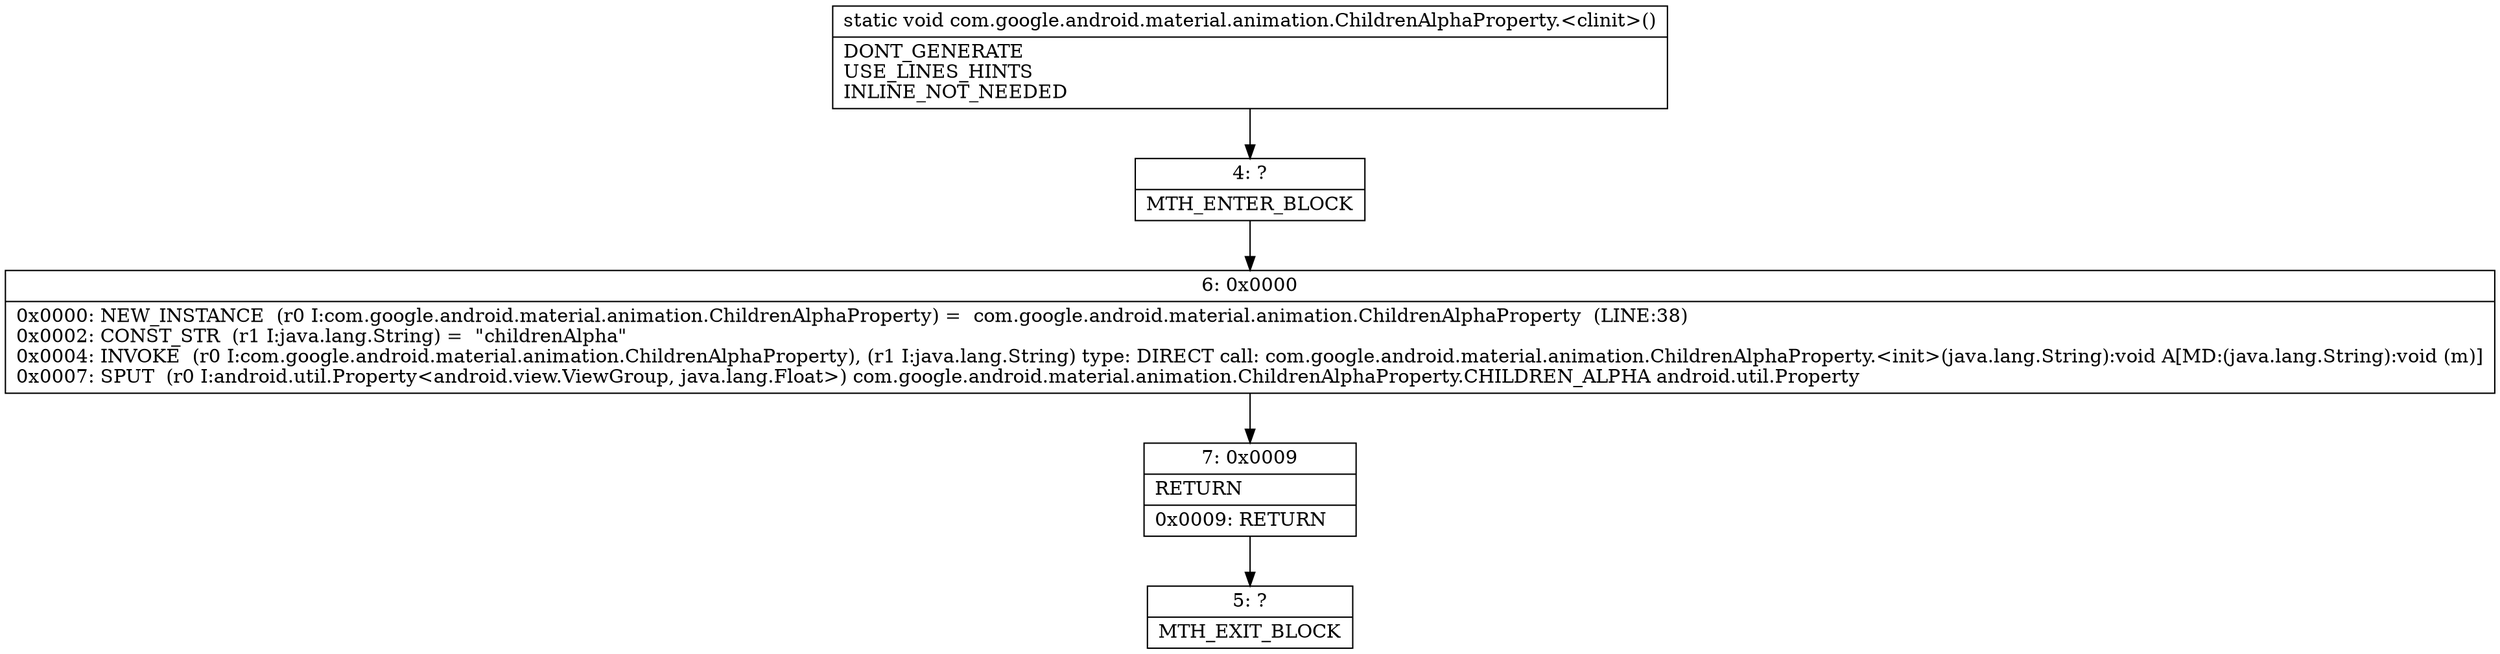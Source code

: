 digraph "CFG forcom.google.android.material.animation.ChildrenAlphaProperty.\<clinit\>()V" {
Node_4 [shape=record,label="{4\:\ ?|MTH_ENTER_BLOCK\l}"];
Node_6 [shape=record,label="{6\:\ 0x0000|0x0000: NEW_INSTANCE  (r0 I:com.google.android.material.animation.ChildrenAlphaProperty) =  com.google.android.material.animation.ChildrenAlphaProperty  (LINE:38)\l0x0002: CONST_STR  (r1 I:java.lang.String) =  \"childrenAlpha\" \l0x0004: INVOKE  (r0 I:com.google.android.material.animation.ChildrenAlphaProperty), (r1 I:java.lang.String) type: DIRECT call: com.google.android.material.animation.ChildrenAlphaProperty.\<init\>(java.lang.String):void A[MD:(java.lang.String):void (m)]\l0x0007: SPUT  (r0 I:android.util.Property\<android.view.ViewGroup, java.lang.Float\>) com.google.android.material.animation.ChildrenAlphaProperty.CHILDREN_ALPHA android.util.Property \l}"];
Node_7 [shape=record,label="{7\:\ 0x0009|RETURN\l|0x0009: RETURN   \l}"];
Node_5 [shape=record,label="{5\:\ ?|MTH_EXIT_BLOCK\l}"];
MethodNode[shape=record,label="{static void com.google.android.material.animation.ChildrenAlphaProperty.\<clinit\>()  | DONT_GENERATE\lUSE_LINES_HINTS\lINLINE_NOT_NEEDED\l}"];
MethodNode -> Node_4;Node_4 -> Node_6;
Node_6 -> Node_7;
Node_7 -> Node_5;
}

